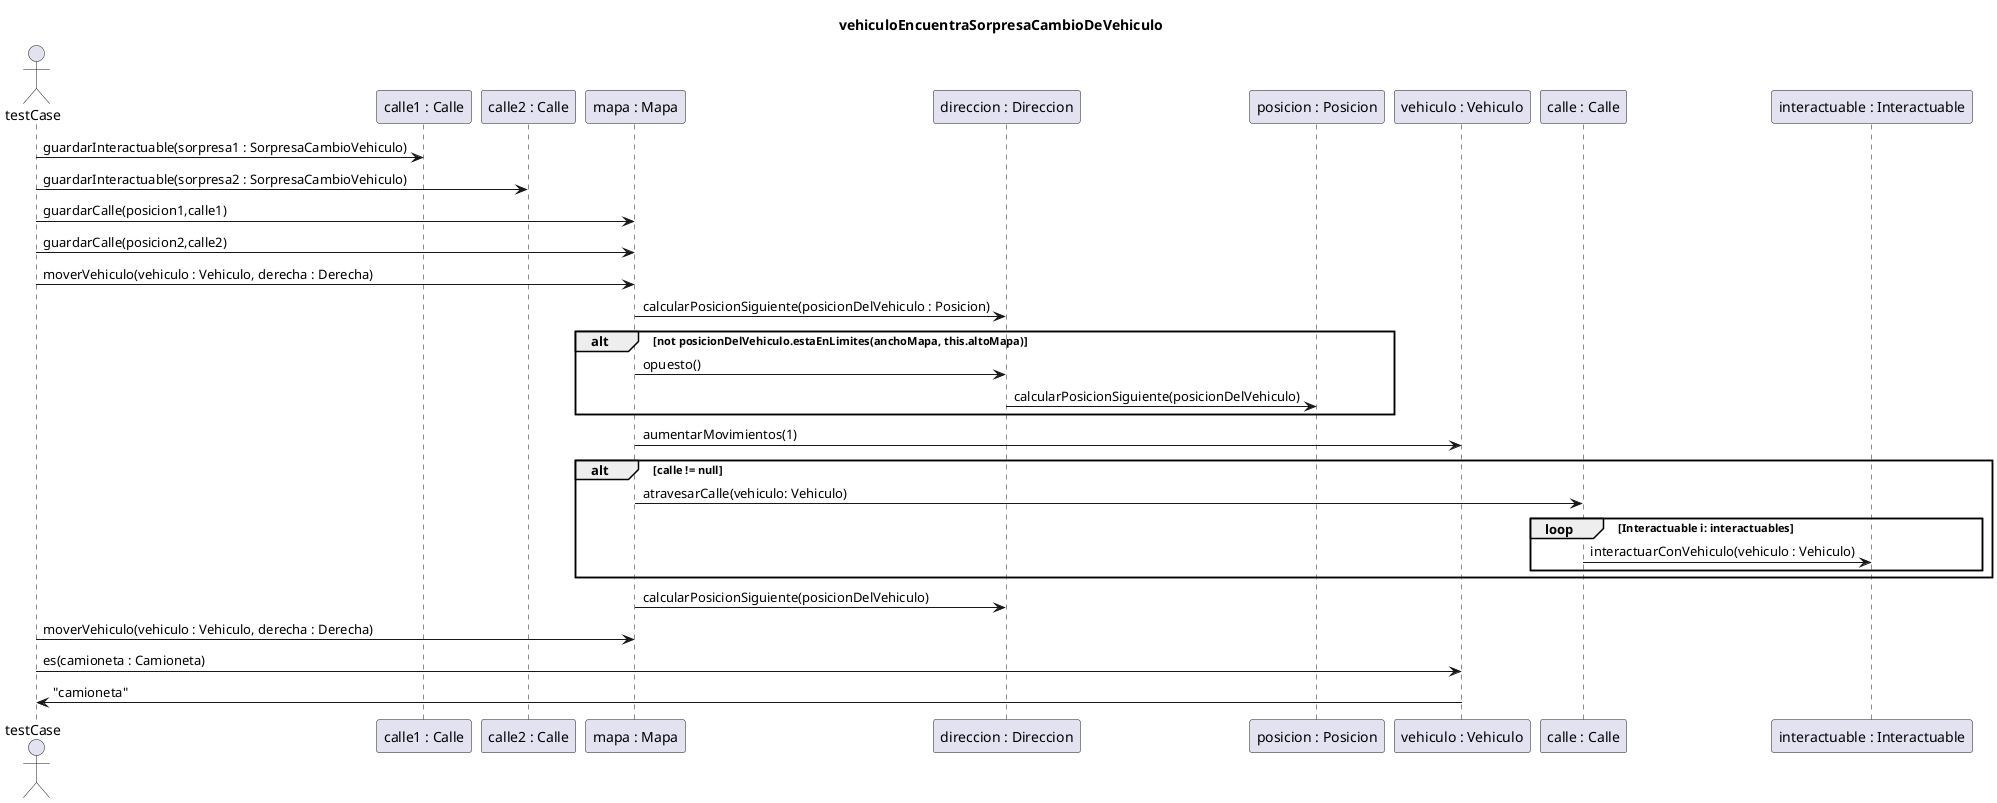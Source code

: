 @startuml
title "vehiculoEncuentraSorpresaCambioDeVehiculo"
actor testCase

testCase -> "calle1 : Calle" : guardarInteractuable(sorpresa1 : SorpresaCambioVehiculo)
testCase -> "calle2 : Calle" : guardarInteractuable(sorpresa2 : SorpresaCambioVehiculo)
testCase -> "mapa : Mapa" : guardarCalle(posicion1,calle1)
testCase -> "mapa : Mapa" : guardarCalle(posicion2,calle2)
testCase -> "mapa : Mapa" : moverVehiculo(vehiculo : Vehiculo, derecha : Derecha)
"mapa : Mapa" -> "direccion : Direccion" : calcularPosicionSiguiente(posicionDelVehiculo : Posicion)
alt not posicionDelVehiculo.estaEnLimites(anchoMapa, this.altoMapa)
"mapa : Mapa" -> "direccion : Direccion" : opuesto()
"direccion : Direccion" -> "posicion : Posicion" : calcularPosicionSiguiente(posicionDelVehiculo)
end
"mapa : Mapa" -> "vehiculo : Vehiculo" : aumentarMovimientos(1)
alt calle != null
"mapa : Mapa" -> "calle : Calle" : atravesarCalle(vehiculo: Vehiculo)
loop Interactuable i: interactuables
"calle : Calle" -> "interactuable : Interactuable" : interactuarConVehiculo(vehiculo : Vehiculo)
end
end
"mapa : Mapa" -> "direccion : Direccion" : calcularPosicionSiguiente(posicionDelVehiculo)
testCase -> "mapa : Mapa" : moverVehiculo(vehiculo : Vehiculo, derecha : Derecha)
testCase -> "vehiculo : Vehiculo" : es(camioneta : Camioneta)
"vehiculo : Vehiculo" -> testCase : "camioneta"
@enduml
